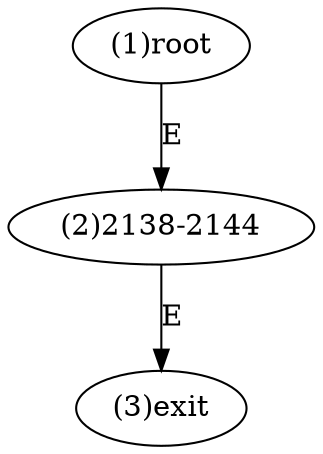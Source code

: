 digraph "" { 
1[ label="(1)root"];
2[ label="(2)2138-2144"];
3[ label="(3)exit"];
1->2[ label="E"];
2->3[ label="E"];
}
